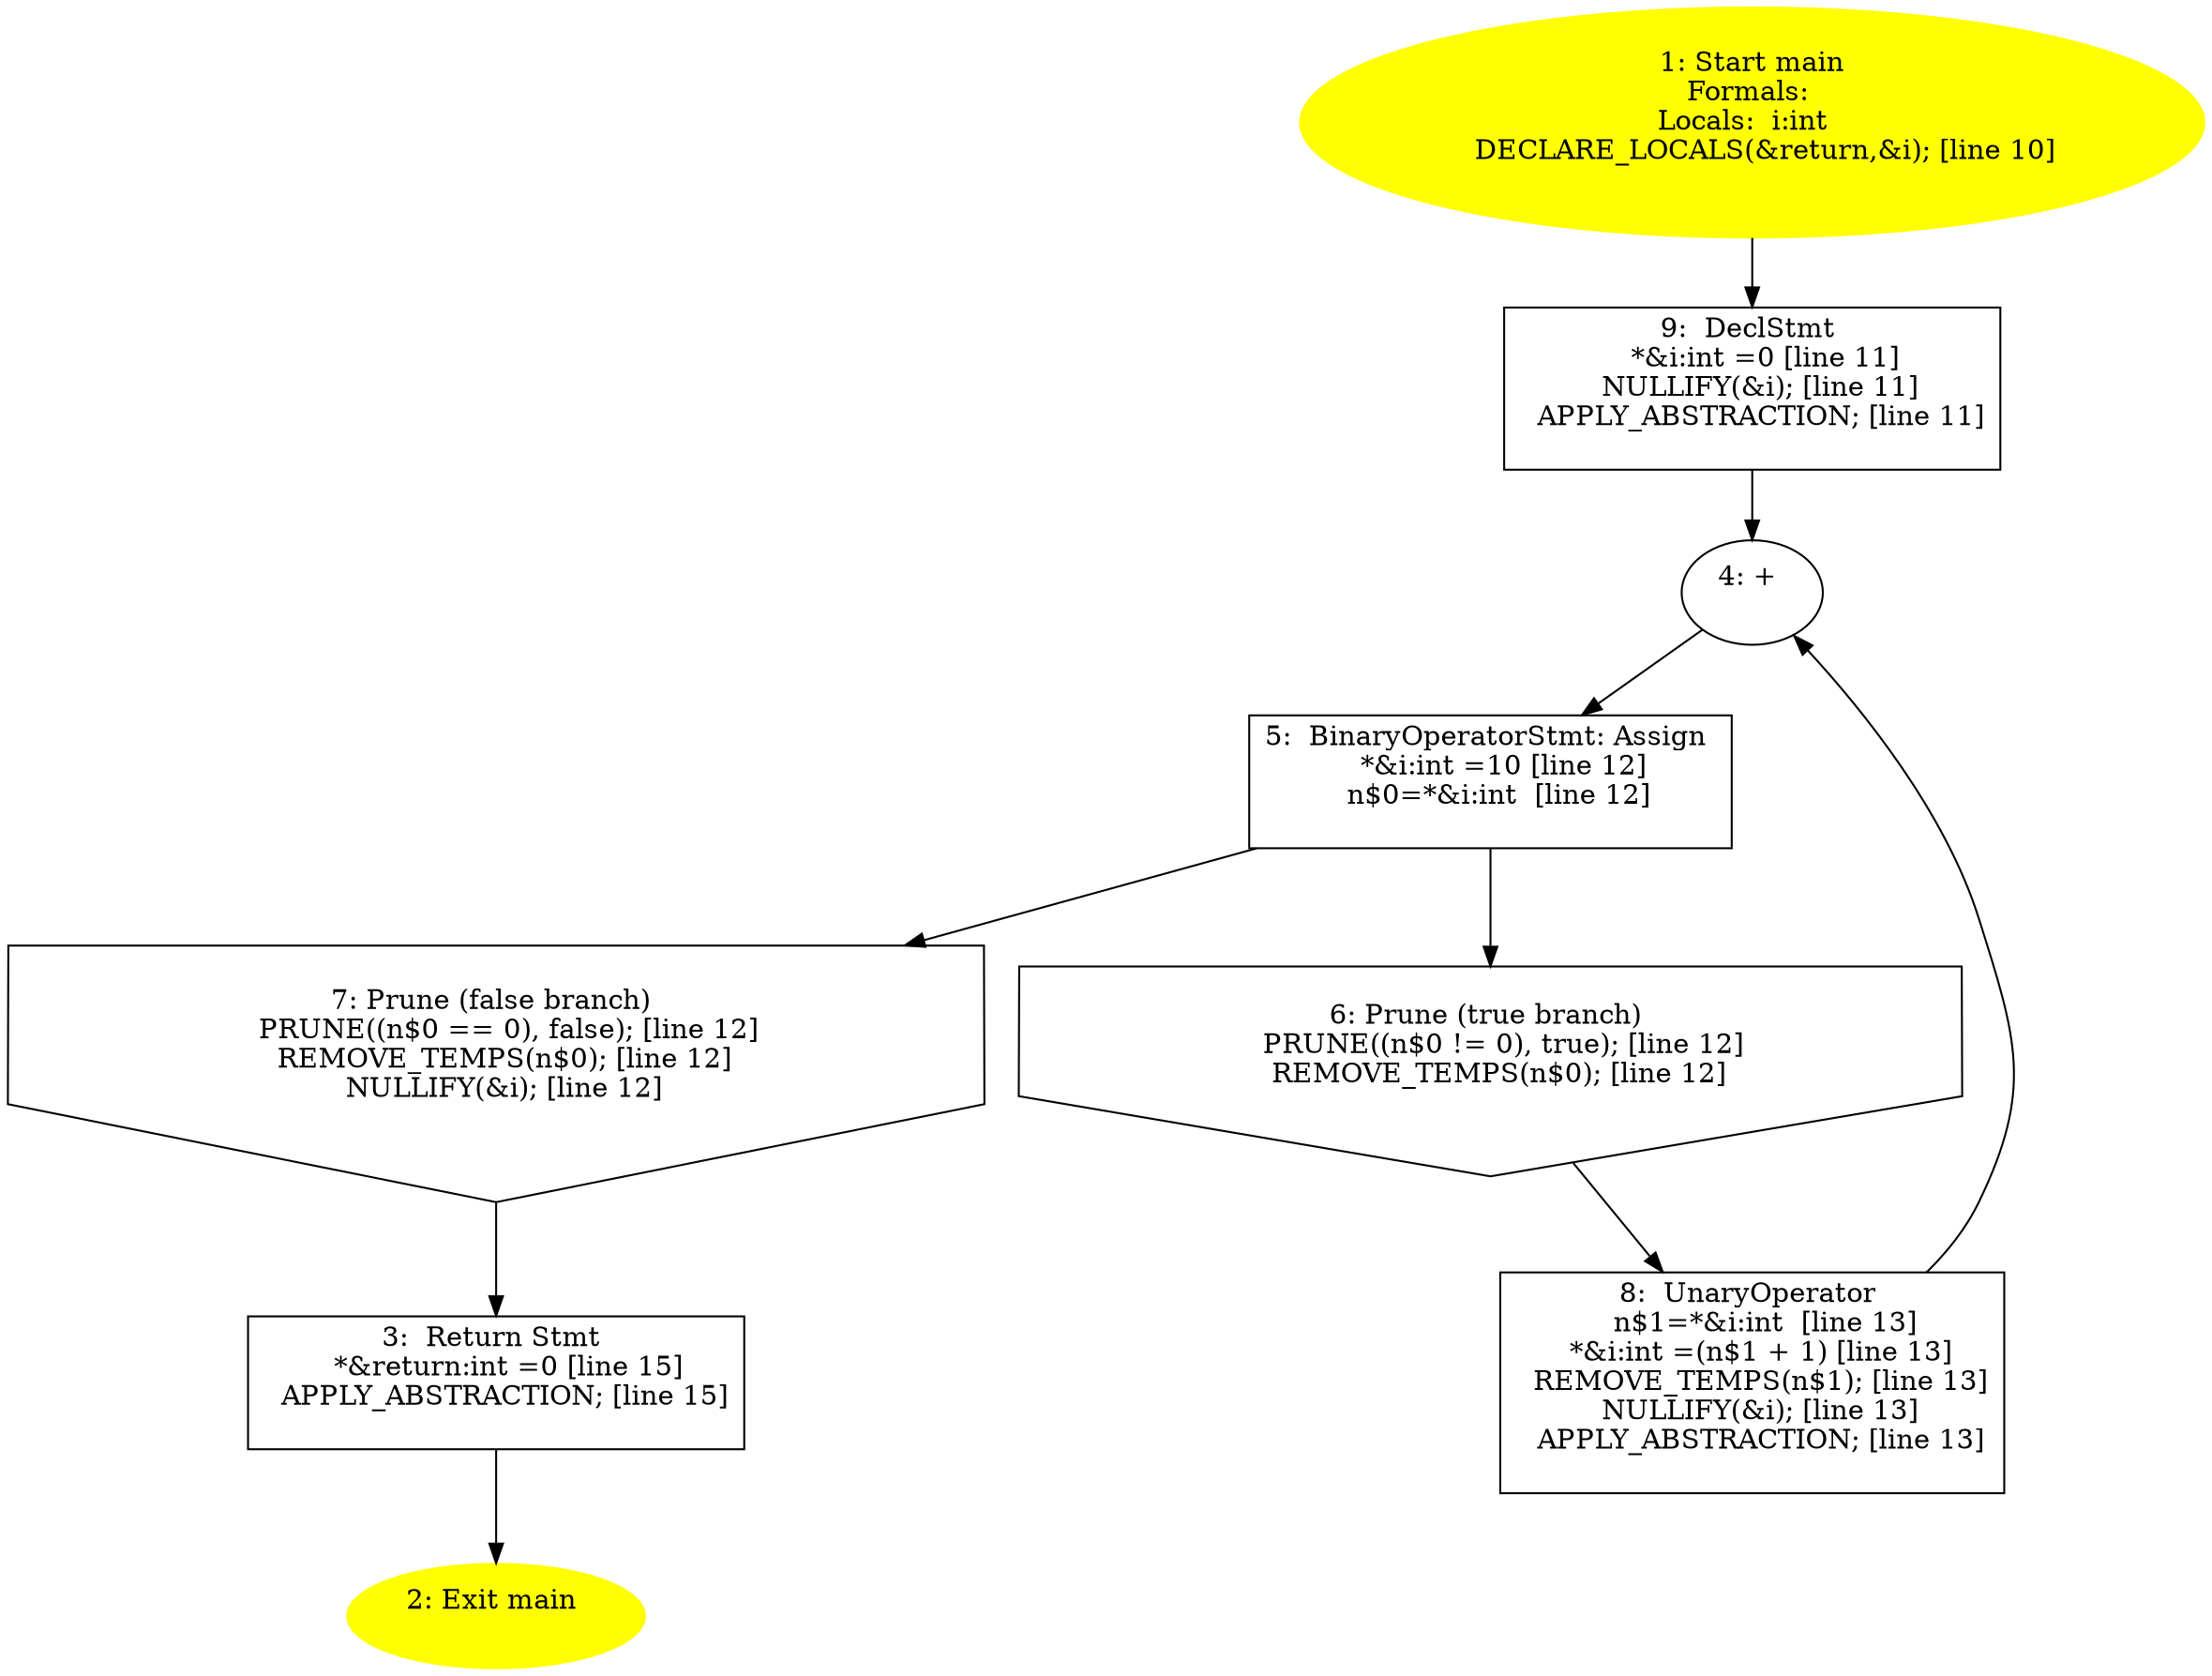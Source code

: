 /* @generated */
digraph iCFG {
9 [label="9:  DeclStmt \n   *&i:int =0 [line 11]\n  NULLIFY(&i); [line 11]\n  APPLY_ABSTRACTION; [line 11]\n " shape="box"]
	

	 9 -> 4 ;
8 [label="8:  UnaryOperator \n   n$1=*&i:int  [line 13]\n  *&i:int =(n$1 + 1) [line 13]\n  REMOVE_TEMPS(n$1); [line 13]\n  NULLIFY(&i); [line 13]\n  APPLY_ABSTRACTION; [line 13]\n " shape="box"]
	

	 8 -> 4 ;
7 [label="7: Prune (false branch) \n   PRUNE((n$0 == 0), false); [line 12]\n  REMOVE_TEMPS(n$0); [line 12]\n  NULLIFY(&i); [line 12]\n " shape="invhouse"]
	

	 7 -> 3 ;
6 [label="6: Prune (true branch) \n   PRUNE((n$0 != 0), true); [line 12]\n  REMOVE_TEMPS(n$0); [line 12]\n " shape="invhouse"]
	

	 6 -> 8 ;
5 [label="5:  BinaryOperatorStmt: Assign \n   *&i:int =10 [line 12]\n  n$0=*&i:int  [line 12]\n " shape="box"]
	

	 5 -> 6 ;
	 5 -> 7 ;
4 [label="4: + \n  " ]
	

	 4 -> 5 ;
3 [label="3:  Return Stmt \n   *&return:int =0 [line 15]\n  APPLY_ABSTRACTION; [line 15]\n " shape="box"]
	

	 3 -> 2 ;
2 [label="2: Exit main \n  " color=yellow style=filled]
	

1 [label="1: Start main\nFormals: \nLocals:  i:int  \n   DECLARE_LOCALS(&return,&i); [line 10]\n " color=yellow style=filled]
	

	 1 -> 9 ;
}
